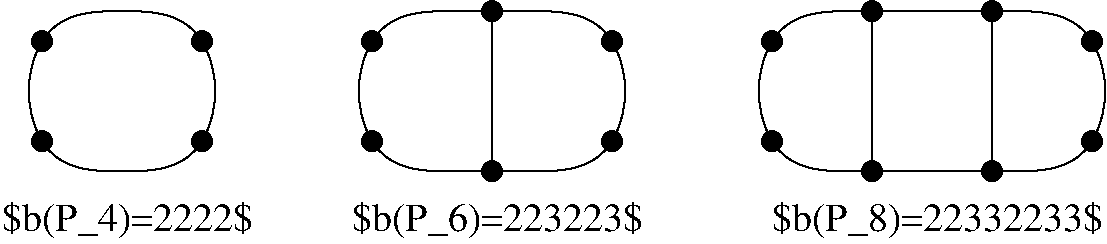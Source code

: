 #FIG 3.2
Landscape
Center
Inches
Letter  
60.00
Single
-2
1200 2
6 450 375 1950 1725
1 3 0 1 0 0 50 0 20 0.000 1 0.0000 600 675 75 75 600 675 675 675
1 3 0 1 0 0 50 0 20 0.000 1 0.0000 600 1425 75 75 600 1425 675 1425
1 3 0 1 0 0 50 0 20 0.000 1 0.0000 1800 675 75 75 1800 675 1875 675
1 3 0 1 0 0 50 0 20 0.000 1 0.0000 1800 1425 75 75 1800 1425 1875 1425
3 2 0 1 0 7 50 0 -1 0.000 0 0 0 4
	 1200 450 600 675 600 1425 1200 1650
	 0.000 -1.000 -1.000 0.000
3 2 0 1 0 7 50 0 -1 0.000 0 0 0 4
	 1200 450 1800 675 1800 1425 1200 1650
	 0.000 -1.000 -1.000 0.000
-6
6 2925 375 5025 1725
1 3 0 1 0 0 50 0 20 0.000 1 0.0000 3075 1425 75 75 3075 1425 3150 1425
1 3 0 1 0 0 50 0 20 0.000 1 0.0000 4875 675 75 75 4875 675 4950 675
1 3 0 1 0 0 50 0 20 0.000 1 0.0000 4875 1425 75 75 4875 1425 4950 1425
1 3 0 1 0 0 50 0 20 0.000 1 0.0000 3075 675 75 75 3075 675 3150 675
1 3 0 1 0 0 50 0 20 0.000 1 0.0000 3975 450 75 75 3975 450 4050 450
1 3 0 1 0 0 50 0 20 0.000 1 0.0000 3975 1650 75 75 3975 1650 4050 1650
2 1 0 1 0 7 50 0 -1 0.000 0 0 -1 0 0 2
	 3675 450 4275 450
2 1 0 1 0 7 50 0 -1 0.000 0 0 -1 0 0 2
	 3675 1650 4275 1650
2 1 0 1 0 7 50 0 -1 0.000 0 0 -1 0 0 2
	 3975 450 3975 1650
3 2 0 1 0 7 50 0 -1 0.000 0 0 0 4
	 3675 450 3075 675 3075 1425 3675 1650
	 0.000 -1.000 -1.000 0.000
3 2 0 1 0 7 50 0 -1 0.000 0 0 0 4
	 4275 450 4875 675 4875 1425 4275 1650
	 0.000 -1.000 -1.000 0.000
-6
6 5925 375 8625 1725
1 3 0 1 0 0 50 0 20 0.000 1 0.0000 6075 1425 75 75 6075 1425 6150 1425
1 3 0 1 0 0 50 0 20 0.000 1 0.0000 6075 675 75 75 6075 675 6150 675
1 3 0 1 0 0 50 0 20 0.000 1 0.0000 8475 675 75 75 8475 675 8550 675
1 3 0 1 0 0 50 0 20 0.000 1 0.0000 8475 1425 75 75 8475 1425 8550 1425
1 3 0 1 0 0 50 0 20 0.000 1 0.0000 7725 1650 75 75 7725 1650 7800 1650
1 3 0 1 0 0 50 0 20 0.000 1 0.0000 6825 1650 75 75 6825 1650 6900 1650
1 3 0 1 0 0 50 0 20 0.000 1 0.0000 6825 450 75 75 6825 450 6900 450
1 3 0 1 0 0 50 0 20 0.000 1 0.0000 7725 450 75 75 7725 450 7800 450
2 1 0 1 0 7 50 0 -1 0.000 0 0 -1 0 0 2
	 6675 1650 7875 1650
2 1 0 1 0 7 50 0 -1 0.000 0 0 -1 0 0 2
	 6675 450 7875 450
2 1 0 1 0 7 50 0 -1 0.000 0 0 -1 0 0 2
	 6825 450 6825 1650
2 1 0 1 0 7 50 0 -1 0.000 0 0 -1 0 0 2
	 7725 450 7725 1650
3 2 0 1 0 7 50 0 -1 0.000 0 0 0 4
	 6675 450 6075 675 6075 1425 6675 1650
	 0.000 -1.000 -1.000 0.000
3 2 0 1 0 7 50 0 -1 0.000 0 0 0 4
	 7875 450 8475 675 8475 1425 7875 1650
	 0.000 -1.000 -1.000 0.000
-6
4 0 0 50 0 0 20 0.0000 6 270 1755 300 2100 $b(P_4)=2222$\001
4 0 0 50 0 0 20 0.0000 6 270 2025 2925 2100 $b(P_6)=223223$\001
4 0 0 50 0 0 20 0.0000 6 270 2295 6075 2100 $b(P_8)=22332233$\001
